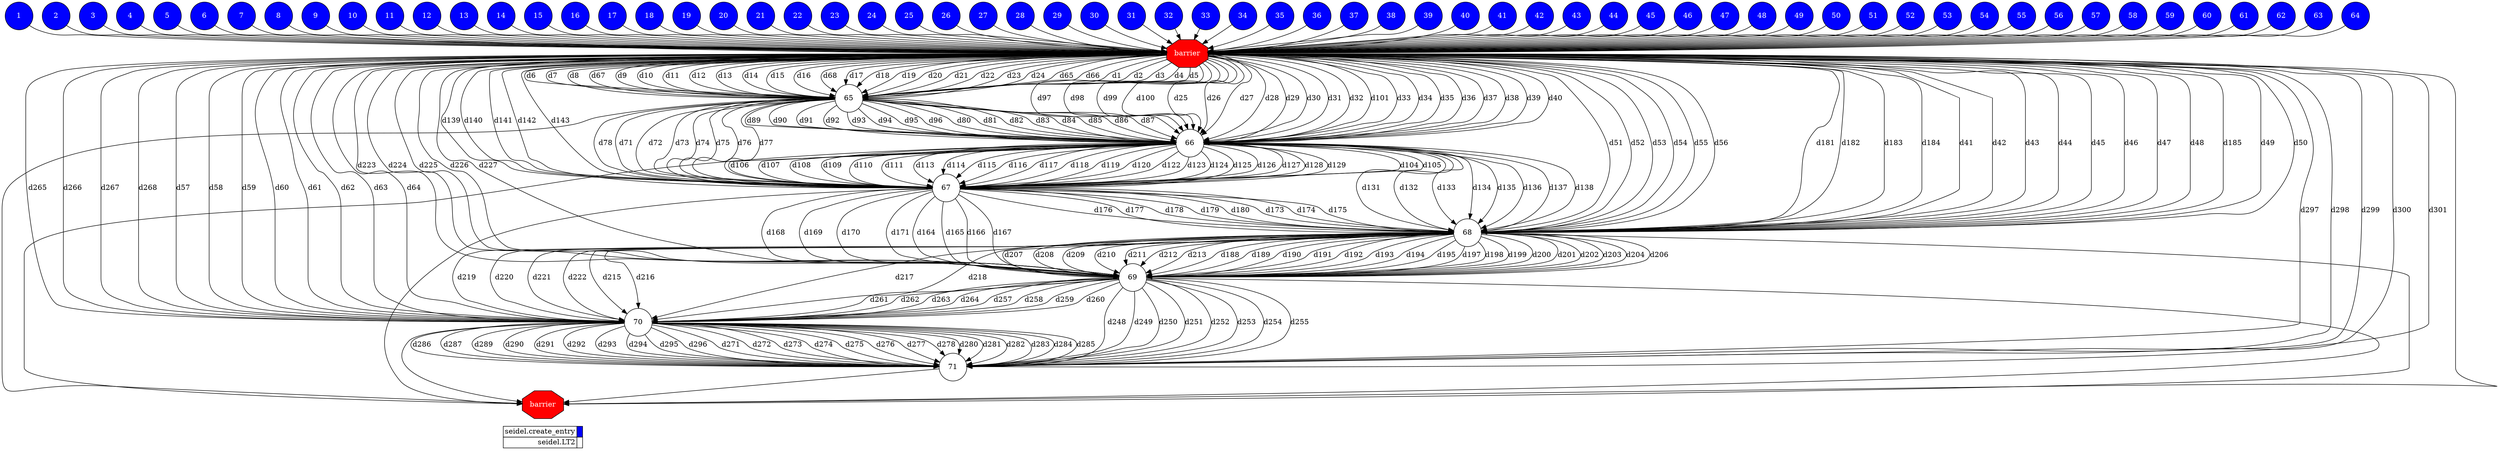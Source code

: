 digraph {
  rankdir=TB;
  labeljust="l";
  subgraph dependence_graph {
    ranksep=0.20;
    node[height=0.75];

1[shape=circle, style=filled fillcolor="#0000ff" fontcolor="#ffffff"];
2[shape=circle, style=filled fillcolor="#0000ff" fontcolor="#ffffff"];
3[shape=circle, style=filled fillcolor="#0000ff" fontcolor="#ffffff"];
4[shape=circle, style=filled fillcolor="#0000ff" fontcolor="#ffffff"];
5[shape=circle, style=filled fillcolor="#0000ff" fontcolor="#ffffff"];
6[shape=circle, style=filled fillcolor="#0000ff" fontcolor="#ffffff"];
7[shape=circle, style=filled fillcolor="#0000ff" fontcolor="#ffffff"];
8[shape=circle, style=filled fillcolor="#0000ff" fontcolor="#ffffff"];
9[shape=circle, style=filled fillcolor="#0000ff" fontcolor="#ffffff"];
10[shape=circle, style=filled fillcolor="#0000ff" fontcolor="#ffffff"];
11[shape=circle, style=filled fillcolor="#0000ff" fontcolor="#ffffff"];
12[shape=circle, style=filled fillcolor="#0000ff" fontcolor="#ffffff"];
13[shape=circle, style=filled fillcolor="#0000ff" fontcolor="#ffffff"];
14[shape=circle, style=filled fillcolor="#0000ff" fontcolor="#ffffff"];
15[shape=circle, style=filled fillcolor="#0000ff" fontcolor="#ffffff"];
16[shape=circle, style=filled fillcolor="#0000ff" fontcolor="#ffffff"];
17[shape=circle, style=filled fillcolor="#0000ff" fontcolor="#ffffff"];
18[shape=circle, style=filled fillcolor="#0000ff" fontcolor="#ffffff"];
19[shape=circle, style=filled fillcolor="#0000ff" fontcolor="#ffffff"];
20[shape=circle, style=filled fillcolor="#0000ff" fontcolor="#ffffff"];
21[shape=circle, style=filled fillcolor="#0000ff" fontcolor="#ffffff"];
22[shape=circle, style=filled fillcolor="#0000ff" fontcolor="#ffffff"];
23[shape=circle, style=filled fillcolor="#0000ff" fontcolor="#ffffff"];
24[shape=circle, style=filled fillcolor="#0000ff" fontcolor="#ffffff"];
25[shape=circle, style=filled fillcolor="#0000ff" fontcolor="#ffffff"];
26[shape=circle, style=filled fillcolor="#0000ff" fontcolor="#ffffff"];
27[shape=circle, style=filled fillcolor="#0000ff" fontcolor="#ffffff"];
28[shape=circle, style=filled fillcolor="#0000ff" fontcolor="#ffffff"];
29[shape=circle, style=filled fillcolor="#0000ff" fontcolor="#ffffff"];
30[shape=circle, style=filled fillcolor="#0000ff" fontcolor="#ffffff"];
31[shape=circle, style=filled fillcolor="#0000ff" fontcolor="#ffffff"];
32[shape=circle, style=filled fillcolor="#0000ff" fontcolor="#ffffff"];
33[shape=circle, style=filled fillcolor="#0000ff" fontcolor="#ffffff"];
34[shape=circle, style=filled fillcolor="#0000ff" fontcolor="#ffffff"];
35[shape=circle, style=filled fillcolor="#0000ff" fontcolor="#ffffff"];
36[shape=circle, style=filled fillcolor="#0000ff" fontcolor="#ffffff"];
37[shape=circle, style=filled fillcolor="#0000ff" fontcolor="#ffffff"];
38[shape=circle, style=filled fillcolor="#0000ff" fontcolor="#ffffff"];
39[shape=circle, style=filled fillcolor="#0000ff" fontcolor="#ffffff"];
40[shape=circle, style=filled fillcolor="#0000ff" fontcolor="#ffffff"];
41[shape=circle, style=filled fillcolor="#0000ff" fontcolor="#ffffff"];
42[shape=circle, style=filled fillcolor="#0000ff" fontcolor="#ffffff"];
43[shape=circle, style=filled fillcolor="#0000ff" fontcolor="#ffffff"];
44[shape=circle, style=filled fillcolor="#0000ff" fontcolor="#ffffff"];
45[shape=circle, style=filled fillcolor="#0000ff" fontcolor="#ffffff"];
46[shape=circle, style=filled fillcolor="#0000ff" fontcolor="#ffffff"];
47[shape=circle, style=filled fillcolor="#0000ff" fontcolor="#ffffff"];
48[shape=circle, style=filled fillcolor="#0000ff" fontcolor="#ffffff"];
49[shape=circle, style=filled fillcolor="#0000ff" fontcolor="#ffffff"];
50[shape=circle, style=filled fillcolor="#0000ff" fontcolor="#ffffff"];
51[shape=circle, style=filled fillcolor="#0000ff" fontcolor="#ffffff"];
52[shape=circle, style=filled fillcolor="#0000ff" fontcolor="#ffffff"];
53[shape=circle, style=filled fillcolor="#0000ff" fontcolor="#ffffff"];
54[shape=circle, style=filled fillcolor="#0000ff" fontcolor="#ffffff"];
55[shape=circle, style=filled fillcolor="#0000ff" fontcolor="#ffffff"];
56[shape=circle, style=filled fillcolor="#0000ff" fontcolor="#ffffff"];
57[shape=circle, style=filled fillcolor="#0000ff" fontcolor="#ffffff"];
58[shape=circle, style=filled fillcolor="#0000ff" fontcolor="#ffffff"];
59[shape=circle, style=filled fillcolor="#0000ff" fontcolor="#ffffff"];
60[shape=circle, style=filled fillcolor="#0000ff" fontcolor="#ffffff"];
61[shape=circle, style=filled fillcolor="#0000ff" fontcolor="#ffffff"];
62[shape=circle, style=filled fillcolor="#0000ff" fontcolor="#ffffff"];
63[shape=circle, style=filled fillcolor="#0000ff" fontcolor="#ffffff"];
64[shape=circle, style=filled fillcolor="#0000ff" fontcolor="#ffffff"];
Synchro1[label="barrier", shape=octagon, style=filled fillcolor="#ff0000" fontcolor="#FFFFFF"];
59 -> Synchro1;
41 -> Synchro1;
11 -> Synchro1;
3 -> Synchro1;
17 -> Synchro1;
22 -> Synchro1;
6 -> Synchro1;
27 -> Synchro1;
2 -> Synchro1;
35 -> Synchro1;
54 -> Synchro1;
60 -> Synchro1;
24 -> Synchro1;
5 -> Synchro1;
50 -> Synchro1;
20 -> Synchro1;
16 -> Synchro1;
43 -> Synchro1;
58 -> Synchro1;
31 -> Synchro1;
37 -> Synchro1;
46 -> Synchro1;
12 -> Synchro1;
45 -> Synchro1;
7 -> Synchro1;
15 -> Synchro1;
32 -> Synchro1;
64 -> Synchro1;
61 -> Synchro1;
9 -> Synchro1;
26 -> Synchro1;
23 -> Synchro1;
1 -> Synchro1;
47 -> Synchro1;
51 -> Synchro1;
56 -> Synchro1;
10 -> Synchro1;
28 -> Synchro1;
14 -> Synchro1;
38 -> Synchro1;
39 -> Synchro1;
4 -> Synchro1;
25 -> Synchro1;
29 -> Synchro1;
13 -> Synchro1;
19 -> Synchro1;
52 -> Synchro1;
33 -> Synchro1;
18 -> Synchro1;
55 -> Synchro1;
8 -> Synchro1;
63 -> Synchro1;
40 -> Synchro1;
62 -> Synchro1;
34 -> Synchro1;
49 -> Synchro1;
30 -> Synchro1;
44 -> Synchro1;
48 -> Synchro1;
57 -> Synchro1;
42 -> Synchro1;
53 -> Synchro1;
21 -> Synchro1;
36 -> Synchro1;
65[shape=circle, style=filled fillcolor="#ffffff" fontcolor="#000000"];
Synchro1 -> 65[ label="d65" ];
Synchro1 -> 65[ label="d66" ];
Synchro1 -> 65[ label="d1" ];
Synchro1 -> 65[ label="d2" ];
Synchro1 -> 65[ label="d3" ];
Synchro1 -> 65[ label="d4" ];
Synchro1 -> 65[ label="d5" ];
Synchro1 -> 65[ label="d6" ];
Synchro1 -> 65[ label="d7" ];
Synchro1 -> 65[ label="d8" ];
Synchro1 -> 65[ label="d67" ];
Synchro1 -> 65[ label="d9" ];
Synchro1 -> 65[ label="d10" ];
Synchro1 -> 65[ label="d11" ];
Synchro1 -> 65[ label="d12" ];
Synchro1 -> 65[ label="d13" ];
Synchro1 -> 65[ label="d14" ];
Synchro1 -> 65[ label="d15" ];
Synchro1 -> 65[ label="d16" ];
Synchro1 -> 65[ label="d68" ];
Synchro1 -> 65[ label="d17" ];
Synchro1 -> 65[ label="d18" ];
Synchro1 -> 65[ label="d19" ];
Synchro1 -> 65[ label="d20" ];
Synchro1 -> 65[ label="d21" ];
Synchro1 -> 65[ label="d22" ];
Synchro1 -> 65[ label="d23" ];
Synchro1 -> 65[ label="d24" ];
66[shape=circle, style=filled fillcolor="#ffffff" fontcolor="#000000"];
Synchro1 -> 66[ label="d97" ];
Synchro1 -> 66[ label="d98" ];
65 -> 66[ label="d80" ];
65 -> 66[ label="d81" ];
65 -> 66[ label="d82" ];
65 -> 66[ label="d83" ];
65 -> 66[ label="d84" ];
65 -> 66[ label="d85" ];
65 -> 66[ label="d86" ];
65 -> 66[ label="d87" ];
Synchro1 -> 66[ label="d99" ];
65 -> 66[ label="d89" ];
65 -> 66[ label="d90" ];
65 -> 66[ label="d91" ];
65 -> 66[ label="d92" ];
65 -> 66[ label="d93" ];
65 -> 66[ label="d94" ];
65 -> 66[ label="d95" ];
65 -> 66[ label="d96" ];
Synchro1 -> 66[ label="d100" ];
Synchro1 -> 66[ label="d25" ];
Synchro1 -> 66[ label="d26" ];
Synchro1 -> 66[ label="d27" ];
Synchro1 -> 66[ label="d28" ];
Synchro1 -> 66[ label="d29" ];
Synchro1 -> 66[ label="d30" ];
Synchro1 -> 66[ label="d31" ];
Synchro1 -> 66[ label="d32" ];
Synchro1 -> 66[ label="d101" ];
Synchro1 -> 66[ label="d33" ];
Synchro1 -> 66[ label="d34" ];
Synchro1 -> 66[ label="d35" ];
Synchro1 -> 66[ label="d36" ];
Synchro1 -> 66[ label="d37" ];
Synchro1 -> 66[ label="d38" ];
Synchro1 -> 66[ label="d39" ];
Synchro1 -> 66[ label="d40" ];
67[shape=circle, style=filled fillcolor="#ffffff" fontcolor="#000000"];
Synchro1 -> 67[ label="d139" ];
Synchro1 -> 67[ label="d140" ];
65 -> 67[ label="d71" ];
65 -> 67[ label="d72" ];
65 -> 67[ label="d73" ];
65 -> 67[ label="d74" ];
65 -> 67[ label="d75" ];
65 -> 67[ label="d76" ];
65 -> 67[ label="d77" ];
65 -> 67[ label="d78" ];
Synchro1 -> 67[ label="d141" ];
66 -> 67[ label="d104" ];
66 -> 67[ label="d105" ];
66 -> 67[ label="d106" ];
66 -> 67[ label="d107" ];
66 -> 67[ label="d108" ];
66 -> 67[ label="d109" ];
66 -> 67[ label="d110" ];
66 -> 67[ label="d111" ];
Synchro1 -> 67[ label="d142" ];
66 -> 67[ label="d113" ];
66 -> 67[ label="d114" ];
66 -> 67[ label="d115" ];
66 -> 67[ label="d116" ];
66 -> 67[ label="d117" ];
66 -> 67[ label="d118" ];
66 -> 67[ label="d119" ];
66 -> 67[ label="d120" ];
Synchro1 -> 67[ label="d143" ];
66 -> 67[ label="d122" ];
66 -> 67[ label="d123" ];
66 -> 67[ label="d124" ];
66 -> 67[ label="d125" ];
66 -> 67[ label="d126" ];
66 -> 67[ label="d127" ];
66 -> 67[ label="d128" ];
66 -> 67[ label="d129" ];
68[shape=circle, style=filled fillcolor="#ffffff" fontcolor="#000000"];
Synchro1 -> 68[ label="d181" ];
Synchro1 -> 68[ label="d182" ];
67 -> 68[ label="d173" ];
67 -> 68[ label="d174" ];
67 -> 68[ label="d175" ];
67 -> 68[ label="d176" ];
67 -> 68[ label="d177" ];
67 -> 68[ label="d178" ];
67 -> 68[ label="d179" ];
67 -> 68[ label="d180" ];
Synchro1 -> 68[ label="d183" ];
66 -> 68[ label="d131" ];
66 -> 68[ label="d132" ];
66 -> 68[ label="d133" ];
66 -> 68[ label="d134" ];
66 -> 68[ label="d135" ];
66 -> 68[ label="d136" ];
66 -> 68[ label="d137" ];
66 -> 68[ label="d138" ];
Synchro1 -> 68[ label="d184" ];
Synchro1 -> 68[ label="d41" ];
Synchro1 -> 68[ label="d42" ];
Synchro1 -> 68[ label="d43" ];
Synchro1 -> 68[ label="d44" ];
Synchro1 -> 68[ label="d45" ];
Synchro1 -> 68[ label="d46" ];
Synchro1 -> 68[ label="d47" ];
Synchro1 -> 68[ label="d48" ];
Synchro1 -> 68[ label="d185" ];
Synchro1 -> 68[ label="d49" ];
Synchro1 -> 68[ label="d50" ];
Synchro1 -> 68[ label="d51" ];
Synchro1 -> 68[ label="d52" ];
Synchro1 -> 68[ label="d53" ];
Synchro1 -> 68[ label="d54" ];
Synchro1 -> 68[ label="d55" ];
Synchro1 -> 68[ label="d56" ];
69[shape=circle, style=filled fillcolor="#ffffff" fontcolor="#000000"];
Synchro1 -> 69[ label="d223" ];
Synchro1 -> 69[ label="d224" ];
67 -> 69[ label="d164" ];
67 -> 69[ label="d165" ];
67 -> 69[ label="d166" ];
67 -> 69[ label="d167" ];
67 -> 69[ label="d168" ];
67 -> 69[ label="d169" ];
67 -> 69[ label="d170" ];
67 -> 69[ label="d171" ];
Synchro1 -> 69[ label="d225" ];
68 -> 69[ label="d188" ];
68 -> 69[ label="d189" ];
68 -> 69[ label="d190" ];
68 -> 69[ label="d191" ];
68 -> 69[ label="d192" ];
68 -> 69[ label="d193" ];
68 -> 69[ label="d194" ];
68 -> 69[ label="d195" ];
Synchro1 -> 69[ label="d226" ];
68 -> 69[ label="d197" ];
68 -> 69[ label="d198" ];
68 -> 69[ label="d199" ];
68 -> 69[ label="d200" ];
68 -> 69[ label="d201" ];
68 -> 69[ label="d202" ];
68 -> 69[ label="d203" ];
68 -> 69[ label="d204" ];
Synchro1 -> 69[ label="d227" ];
68 -> 69[ label="d206" ];
68 -> 69[ label="d207" ];
68 -> 69[ label="d208" ];
68 -> 69[ label="d209" ];
68 -> 69[ label="d210" ];
68 -> 69[ label="d211" ];
68 -> 69[ label="d212" ];
68 -> 69[ label="d213" ];
70[shape=circle, style=filled fillcolor="#ffffff" fontcolor="#000000"];
Synchro1 -> 70[ label="d265" ];
Synchro1 -> 70[ label="d266" ];
69 -> 70[ label="d257" ];
69 -> 70[ label="d258" ];
69 -> 70[ label="d259" ];
69 -> 70[ label="d260" ];
69 -> 70[ label="d261" ];
69 -> 70[ label="d262" ];
69 -> 70[ label="d263" ];
69 -> 70[ label="d264" ];
Synchro1 -> 70[ label="d267" ];
68 -> 70[ label="d215" ];
68 -> 70[ label="d216" ];
68 -> 70[ label="d217" ];
68 -> 70[ label="d218" ];
68 -> 70[ label="d219" ];
68 -> 70[ label="d220" ];
68 -> 70[ label="d221" ];
68 -> 70[ label="d222" ];
Synchro1 -> 70[ label="d268" ];
Synchro1 -> 70[ label="d57" ];
Synchro1 -> 70[ label="d58" ];
Synchro1 -> 70[ label="d59" ];
Synchro1 -> 70[ label="d60" ];
Synchro1 -> 70[ label="d61" ];
Synchro1 -> 70[ label="d62" ];
Synchro1 -> 70[ label="d63" ];
Synchro1 -> 70[ label="d64" ];
71[shape=circle, style=filled fillcolor="#ffffff" fontcolor="#000000"];
Synchro1 -> 71[ label="d297" ];
Synchro1 -> 71[ label="d298" ];
69 -> 71[ label="d248" ];
69 -> 71[ label="d249" ];
69 -> 71[ label="d250" ];
69 -> 71[ label="d251" ];
69 -> 71[ label="d252" ];
69 -> 71[ label="d253" ];
69 -> 71[ label="d254" ];
69 -> 71[ label="d255" ];
Synchro1 -> 71[ label="d299" ];
70 -> 71[ label="d271" ];
70 -> 71[ label="d272" ];
70 -> 71[ label="d273" ];
70 -> 71[ label="d274" ];
70 -> 71[ label="d275" ];
70 -> 71[ label="d276" ];
70 -> 71[ label="d277" ];
70 -> 71[ label="d278" ];
Synchro1 -> 71[ label="d300" ];
70 -> 71[ label="d280" ];
70 -> 71[ label="d281" ];
70 -> 71[ label="d282" ];
70 -> 71[ label="d283" ];
70 -> 71[ label="d284" ];
70 -> 71[ label="d285" ];
70 -> 71[ label="d286" ];
70 -> 71[ label="d287" ];
Synchro1 -> 71[ label="d301" ];
70 -> 71[ label="d289" ];
70 -> 71[ label="d290" ];
70 -> 71[ label="d291" ];
70 -> 71[ label="d292" ];
70 -> 71[ label="d293" ];
70 -> 71[ label="d294" ];
70 -> 71[ label="d295" ];
70 -> 71[ label="d296" ];
Synchro2[label="barrier", shape=octagon, style=filled fillcolor="#ff0000" fontcolor="#FFFFFF"];
Synchro1 -> Synchro2;
71 -> Synchro2;
65 -> Synchro2;
70 -> Synchro2;
69 -> Synchro2;
68 -> Synchro2;
67 -> Synchro2;
66 -> Synchro2;  }
  subgraph legend {
    rank=sink;
    node [shape=plaintext, height=0.75];
    ranksep=0.20;
    label = "Legend";
    key [label=<
      <table border="0" cellpadding="2" cellspacing="0" cellborder="1">
<tr>
<td align="right">seidel.create_entry</td>
<td bgcolor="#0000ff">&nbsp;</td>
</tr>
<tr>
<td align="right">seidel.LT2</td>
<td bgcolor="#ffffff">&nbsp;</td>
</tr>
      </table>
    >]
  }
}
